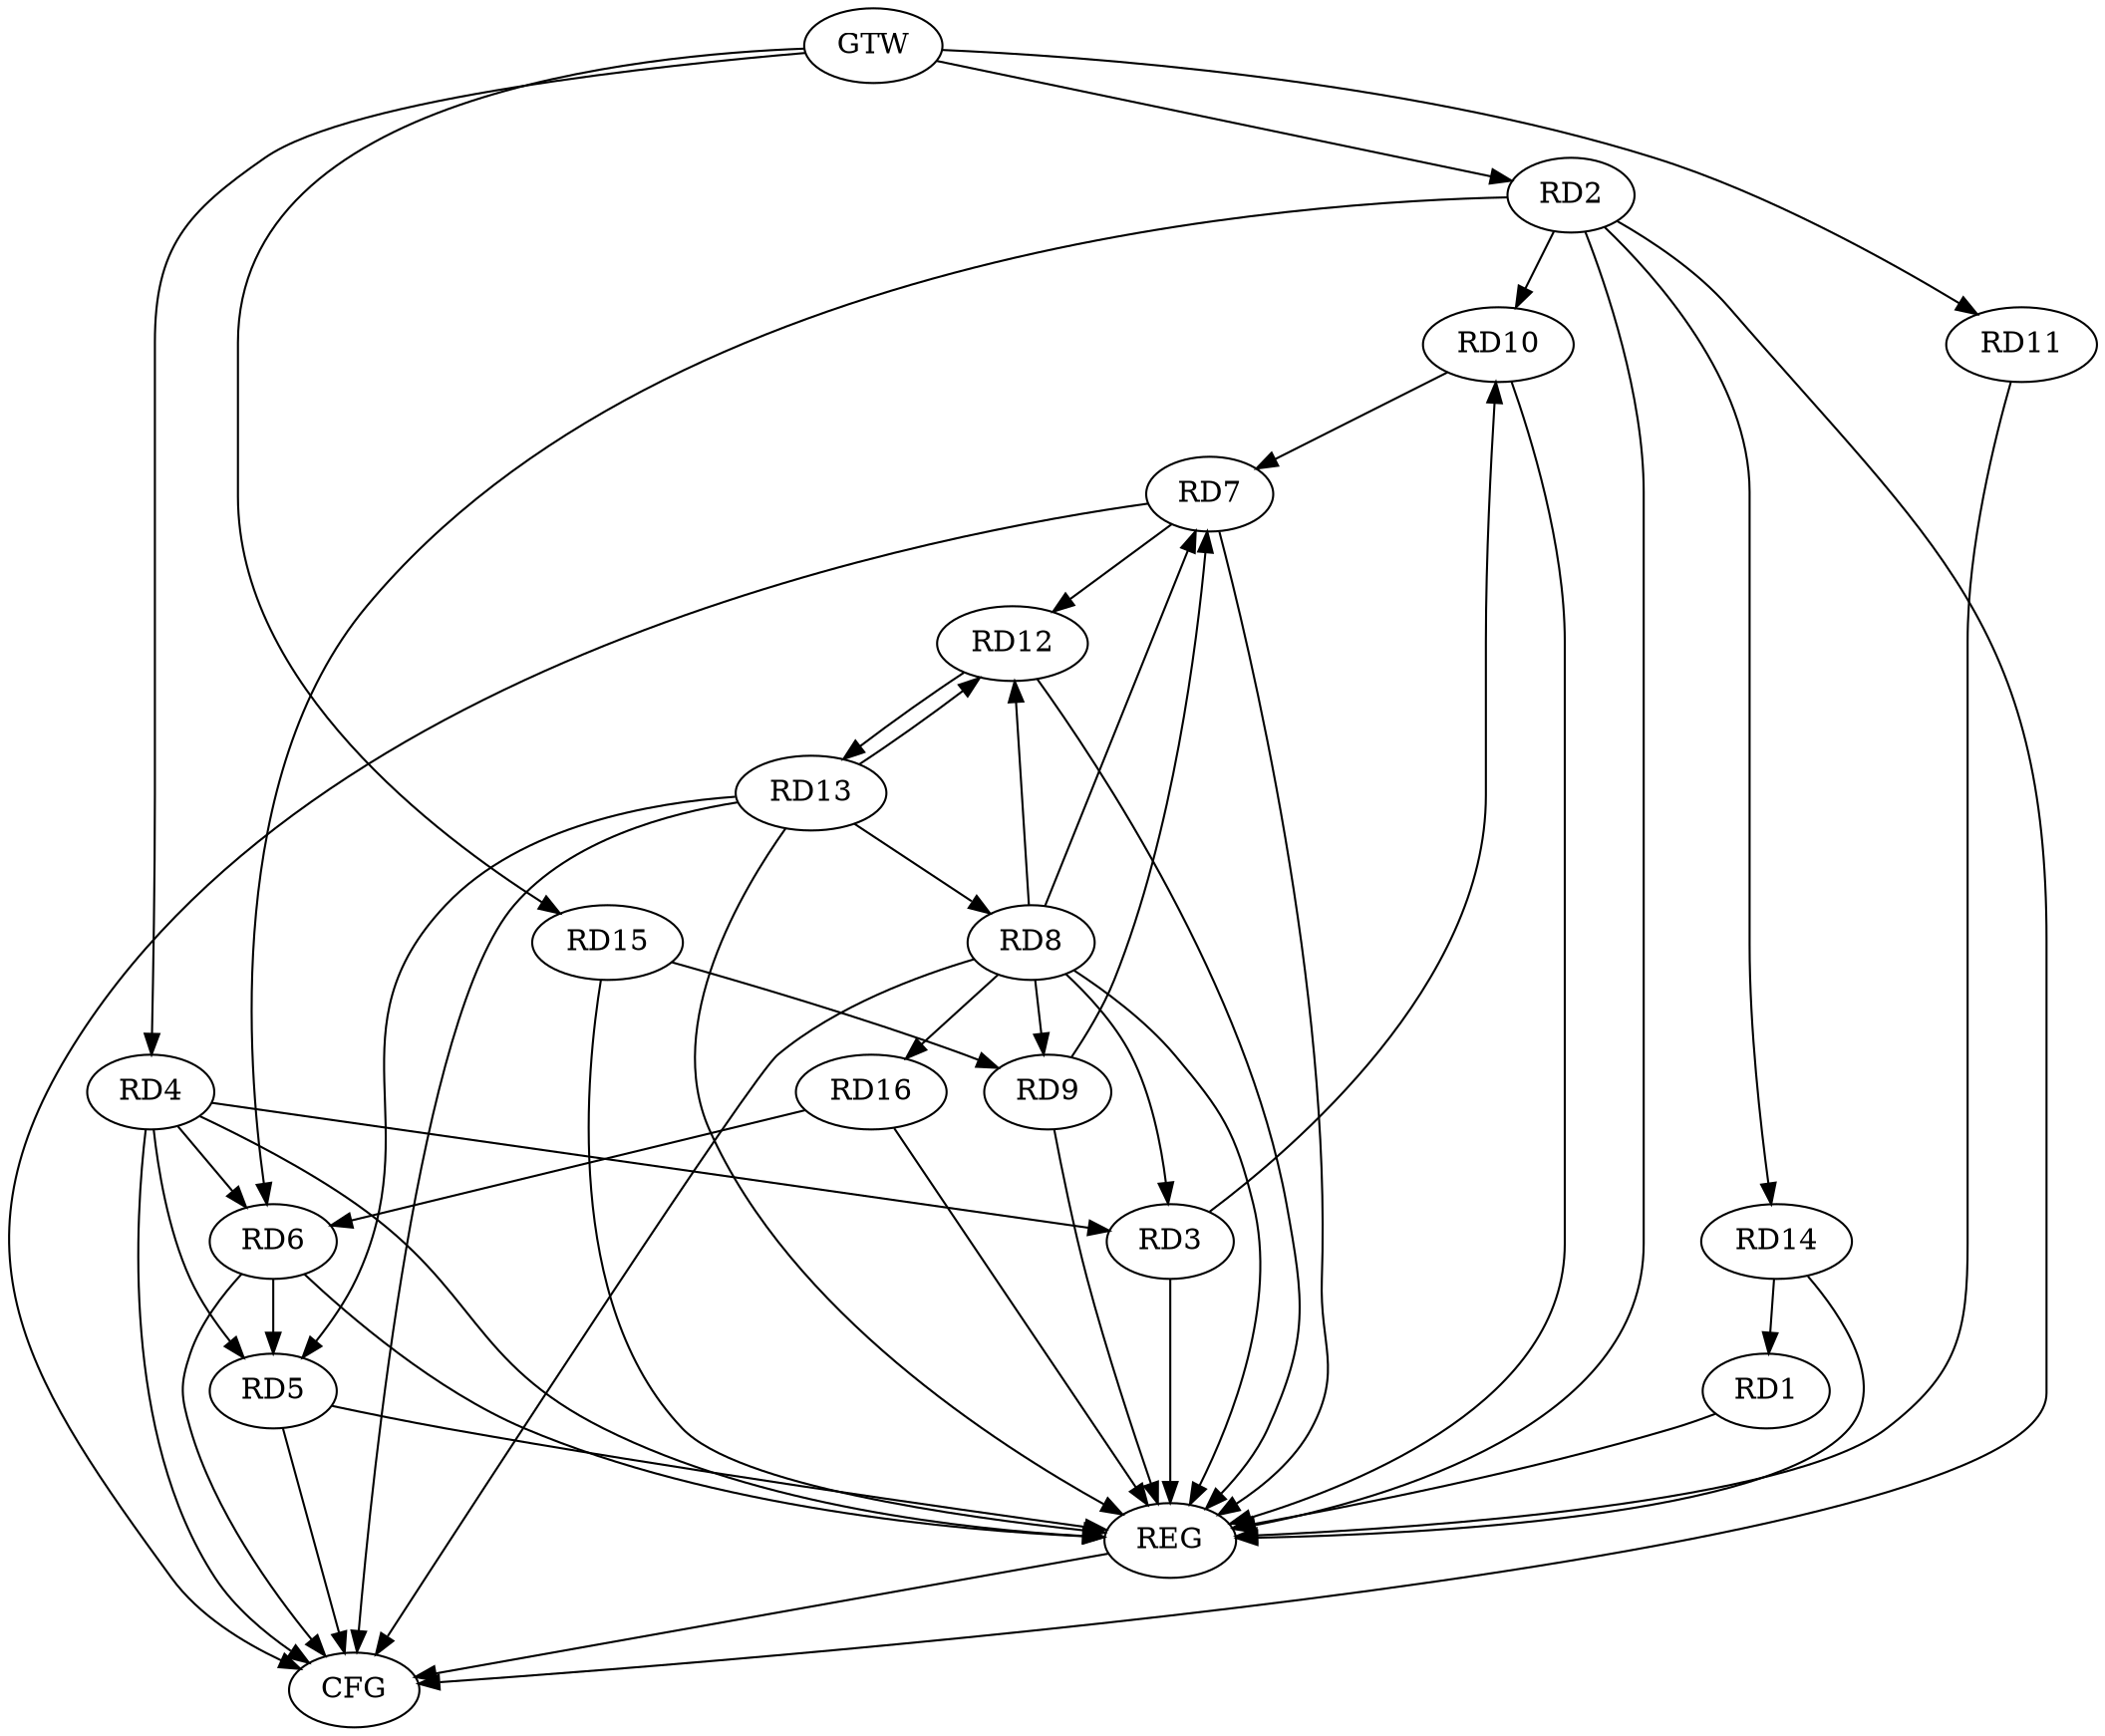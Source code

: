 strict digraph G {
  RD1 [ label="RD1" ];
  RD2 [ label="RD2" ];
  RD3 [ label="RD3" ];
  RD4 [ label="RD4" ];
  RD5 [ label="RD5" ];
  RD6 [ label="RD6" ];
  RD7 [ label="RD7" ];
  RD8 [ label="RD8" ];
  RD9 [ label="RD9" ];
  RD10 [ label="RD10" ];
  RD11 [ label="RD11" ];
  RD12 [ label="RD12" ];
  RD13 [ label="RD13" ];
  RD14 [ label="RD14" ];
  RD15 [ label="RD15" ];
  RD16 [ label="RD16" ];
  GTW [ label="GTW" ];
  REG [ label="REG" ];
  CFG [ label="CFG" ];
  RD14 -> RD1;
  RD2 -> RD6;
  RD2 -> RD10;
  RD2 -> RD14;
  RD4 -> RD3;
  RD8 -> RD3;
  RD3 -> RD10;
  RD4 -> RD5;
  RD4 -> RD6;
  RD6 -> RD5;
  RD13 -> RD5;
  RD16 -> RD6;
  RD8 -> RD7;
  RD9 -> RD7;
  RD10 -> RD7;
  RD7 -> RD12;
  RD8 -> RD9;
  RD8 -> RD12;
  RD13 -> RD8;
  RD8 -> RD16;
  RD15 -> RD9;
  RD12 -> RD13;
  RD13 -> RD12;
  GTW -> RD2;
  GTW -> RD4;
  GTW -> RD11;
  GTW -> RD15;
  RD1 -> REG;
  RD2 -> REG;
  RD3 -> REG;
  RD4 -> REG;
  RD5 -> REG;
  RD6 -> REG;
  RD7 -> REG;
  RD8 -> REG;
  RD9 -> REG;
  RD10 -> REG;
  RD11 -> REG;
  RD12 -> REG;
  RD13 -> REG;
  RD14 -> REG;
  RD15 -> REG;
  RD16 -> REG;
  RD5 -> CFG;
  RD7 -> CFG;
  RD8 -> CFG;
  RD2 -> CFG;
  RD6 -> CFG;
  RD4 -> CFG;
  RD13 -> CFG;
  REG -> CFG;
}
